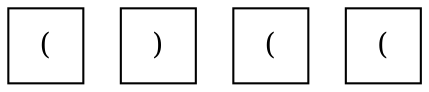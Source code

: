digraph {
	node [shape=square]
	0 [label="("]
	1 [label=")"]
	2 [label="("]
	3 [label="("]
	{
		graph [rank=same]
		0
		1
		2
		3
	}
}